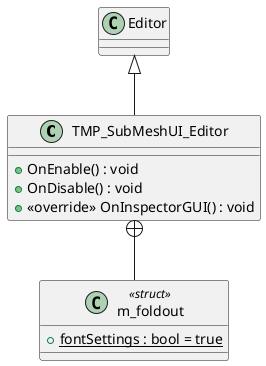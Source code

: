 @startuml
class TMP_SubMeshUI_Editor {
    + OnEnable() : void
    + OnDisable() : void
    + <<override>> OnInspectorGUI() : void
}
class m_foldout <<struct>> {
    + {static} fontSettings : bool = true
}
Editor <|-- TMP_SubMeshUI_Editor
TMP_SubMeshUI_Editor +-- m_foldout
@enduml

